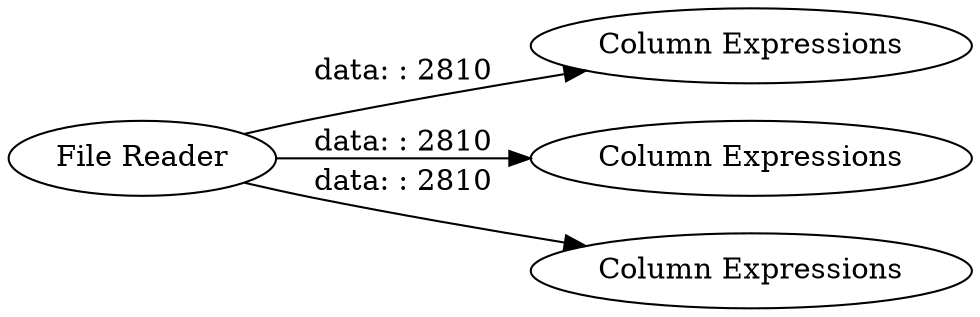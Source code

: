 digraph {
	"86774807384638240_2" [label="Column Expressions"]
	"86774807384638240_4" [label="Column Expressions"]
	"86774807384638240_1" [label="File Reader"]
	"86774807384638240_3" [label="Column Expressions"]
	"86774807384638240_1" -> "86774807384638240_2" [label="data: : 2810"]
	"86774807384638240_1" -> "86774807384638240_4" [label="data: : 2810"]
	"86774807384638240_1" -> "86774807384638240_3" [label="data: : 2810"]
	rankdir=LR
}

